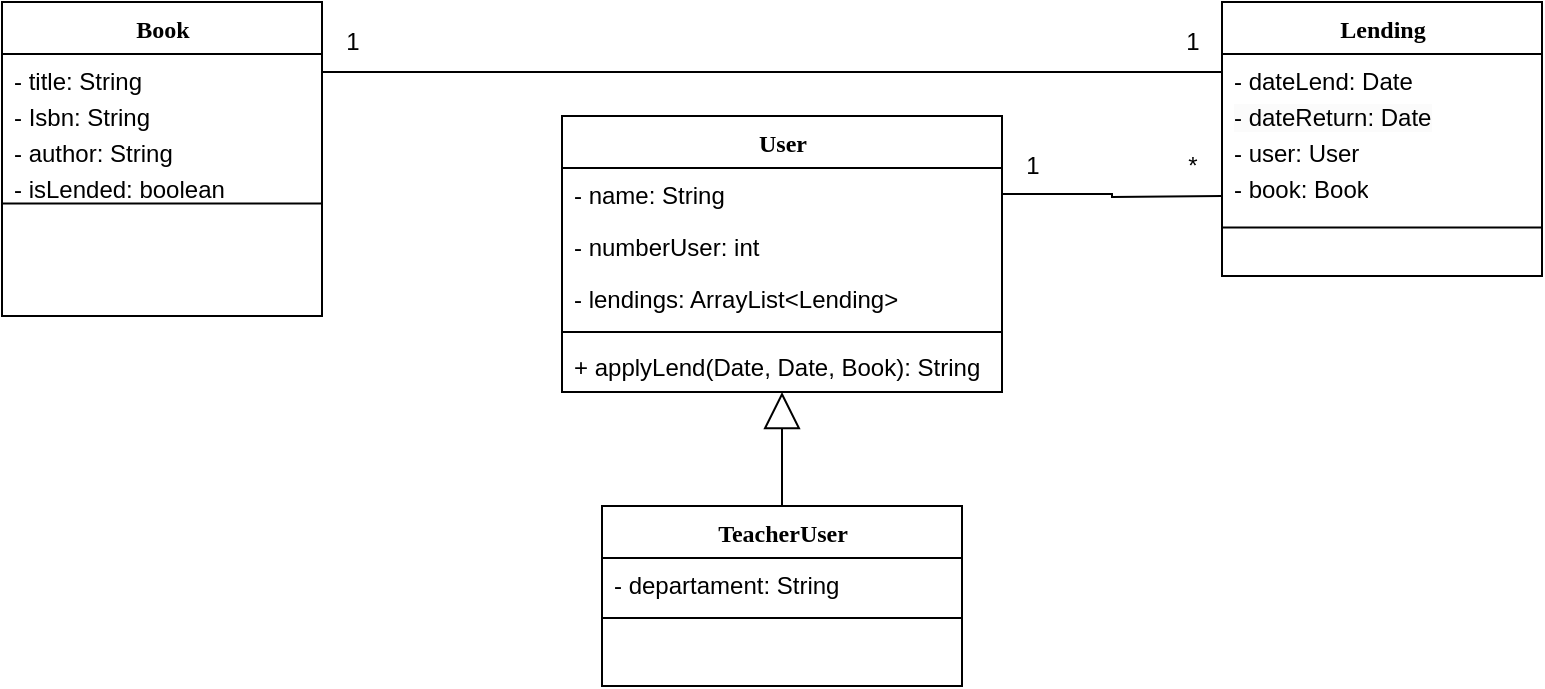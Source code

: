 <mxfile version="26.1.1">
  <diagram name="Page-1" id="9f46799a-70d6-7492-0946-bef42562c5a5">
    <mxGraphModel dx="977" dy="535" grid="1" gridSize="10" guides="1" tooltips="1" connect="1" arrows="1" fold="1" page="1" pageScale="1" pageWidth="1100" pageHeight="850" background="none" math="0" shadow="0">
      <root>
        <mxCell id="0" />
        <mxCell id="1" parent="0" />
        <mxCell id="78961159f06e98e8-30" value="User" style="swimlane;html=1;fontStyle=1;align=center;verticalAlign=top;childLayout=stackLayout;horizontal=1;startSize=26;horizontalStack=0;resizeParent=1;resizeLast=0;collapsible=1;marginBottom=0;swimlaneFillColor=#ffffff;rounded=0;shadow=0;comic=0;labelBackgroundColor=none;strokeWidth=1;fillColor=none;fontFamily=Verdana;fontSize=12" parent="1" vertex="1">
          <mxGeometry x="440" y="140" width="220" height="138" as="geometry" />
        </mxCell>
        <mxCell id="78961159f06e98e8-31" value="- name: String" style="text;html=1;strokeColor=none;fillColor=none;align=left;verticalAlign=top;spacingLeft=4;spacingRight=4;whiteSpace=wrap;overflow=hidden;rotatable=0;points=[[0,0.5],[1,0.5]];portConstraint=eastwest;" parent="78961159f06e98e8-30" vertex="1">
          <mxGeometry y="26" width="220" height="26" as="geometry" />
        </mxCell>
        <mxCell id="78961159f06e98e8-32" value="- numberUser: int" style="text;html=1;strokeColor=none;fillColor=none;align=left;verticalAlign=top;spacingLeft=4;spacingRight=4;whiteSpace=wrap;overflow=hidden;rotatable=0;points=[[0,0.5],[1,0.5]];portConstraint=eastwest;" parent="78961159f06e98e8-30" vertex="1">
          <mxGeometry y="52" width="220" height="26" as="geometry" />
        </mxCell>
        <mxCell id="bMRPsWuDRkoLST-eiOJf-45" value="- lendings: ArrayList&amp;lt;Lending&amp;gt;" style="text;html=1;strokeColor=none;fillColor=none;align=left;verticalAlign=top;spacingLeft=4;spacingRight=4;whiteSpace=wrap;overflow=hidden;rotatable=0;points=[[0,0.5],[1,0.5]];portConstraint=eastwest;" vertex="1" parent="78961159f06e98e8-30">
          <mxGeometry y="78" width="220" height="26" as="geometry" />
        </mxCell>
        <mxCell id="78961159f06e98e8-38" value="" style="line;html=1;strokeWidth=1;fillColor=none;align=left;verticalAlign=middle;spacingTop=-1;spacingLeft=3;spacingRight=3;rotatable=0;labelPosition=right;points=[];portConstraint=eastwest;" parent="78961159f06e98e8-30" vertex="1">
          <mxGeometry y="104" width="220" height="8" as="geometry" />
        </mxCell>
        <mxCell id="78961159f06e98e8-39" value="+ applyLend(Date, Date, Book): String" style="text;html=1;strokeColor=none;fillColor=none;align=left;verticalAlign=top;spacingLeft=4;spacingRight=4;whiteSpace=wrap;overflow=hidden;rotatable=0;points=[[0,0.5],[1,0.5]];portConstraint=eastwest;" parent="78961159f06e98e8-30" vertex="1">
          <mxGeometry y="112" width="220" height="26" as="geometry" />
        </mxCell>
        <mxCell id="78961159f06e98e8-128" style="edgeStyle=orthogonalEdgeStyle;html=1;labelBackgroundColor=none;startFill=0;startSize=8;endArrow=block;endFill=0;endSize=16;fontFamily=Verdana;fontSize=12;exitX=0.5;exitY=0;exitDx=0;exitDy=0;entryX=0.5;entryY=1;entryDx=0;entryDy=0;" parent="1" source="bMRPsWuDRkoLST-eiOJf-1" target="78961159f06e98e8-30" edge="1">
          <mxGeometry relative="1" as="geometry">
            <Array as="points" />
            <mxPoint x="440" y="510" as="sourcePoint" />
            <mxPoint x="520" y="430" as="targetPoint" />
          </mxGeometry>
        </mxCell>
        <mxCell id="bMRPsWuDRkoLST-eiOJf-1" value="TeacherUser" style="swimlane;html=1;fontStyle=1;align=center;verticalAlign=top;childLayout=stackLayout;horizontal=1;startSize=26;horizontalStack=0;resizeParent=1;resizeLast=0;collapsible=1;marginBottom=0;swimlaneFillColor=#ffffff;rounded=0;shadow=0;comic=0;labelBackgroundColor=none;strokeWidth=1;fillColor=none;fontFamily=Verdana;fontSize=12" vertex="1" parent="1">
          <mxGeometry x="460" y="335" width="180" height="90" as="geometry" />
        </mxCell>
        <mxCell id="bMRPsWuDRkoLST-eiOJf-7" value="- departament: String" style="text;html=1;strokeColor=none;fillColor=none;align=left;verticalAlign=top;spacingLeft=4;spacingRight=4;whiteSpace=wrap;overflow=hidden;rotatable=0;points=[[0,0.5],[1,0.5]];portConstraint=eastwest;" vertex="1" parent="bMRPsWuDRkoLST-eiOJf-1">
          <mxGeometry y="26" width="180" height="26" as="geometry" />
        </mxCell>
        <mxCell id="bMRPsWuDRkoLST-eiOJf-9" value="" style="line;html=1;strokeWidth=1;fillColor=none;align=left;verticalAlign=middle;spacingTop=-1;spacingLeft=3;spacingRight=3;rotatable=0;labelPosition=right;points=[];portConstraint=eastwest;" vertex="1" parent="bMRPsWuDRkoLST-eiOJf-1">
          <mxGeometry y="52" width="180" height="8" as="geometry" />
        </mxCell>
        <mxCell id="bMRPsWuDRkoLST-eiOJf-21" style="edgeStyle=orthogonalEdgeStyle;rounded=0;orthogonalLoop=1;jettySize=auto;html=1;exitX=1;exitY=0.5;exitDx=0;exitDy=0;entryX=0;entryY=0.5;entryDx=0;entryDy=0;endArrow=none;startFill=0;" edge="1" parent="1" source="78961159f06e98e8-21" target="78961159f06e98e8-44">
          <mxGeometry relative="1" as="geometry" />
        </mxCell>
        <mxCell id="bMRPsWuDRkoLST-eiOJf-22" value="" style="group" vertex="1" connectable="0" parent="1">
          <mxGeometry x="160" y="83" width="190" height="157" as="geometry" />
        </mxCell>
        <mxCell id="78961159f06e98e8-17" value="Book" style="swimlane;html=1;fontStyle=1;align=center;verticalAlign=top;childLayout=stackLayout;horizontal=1;startSize=26;horizontalStack=0;resizeParent=1;resizeLast=0;collapsible=1;marginBottom=0;swimlaneFillColor=#ffffff;rounded=0;shadow=0;comic=0;labelBackgroundColor=none;strokeWidth=1;fillColor=none;fontFamily=Verdana;fontSize=12" parent="bMRPsWuDRkoLST-eiOJf-22" vertex="1">
          <mxGeometry width="160" height="157" as="geometry" />
        </mxCell>
        <mxCell id="78961159f06e98e8-21" value="- title: String" style="text;html=1;strokeColor=none;fillColor=none;align=left;verticalAlign=top;spacingLeft=4;spacingRight=4;whiteSpace=wrap;overflow=hidden;rotatable=0;points=[[0,0.5],[1,0.5]];portConstraint=eastwest;" parent="78961159f06e98e8-17" vertex="1">
          <mxGeometry y="26" width="160" height="17.982" as="geometry" />
        </mxCell>
        <mxCell id="78961159f06e98e8-23" value="- Isbn: String" style="text;html=1;strokeColor=none;fillColor=none;align=left;verticalAlign=top;spacingLeft=4;spacingRight=4;whiteSpace=wrap;overflow=hidden;rotatable=0;points=[[0,0.5],[1,0.5]];portConstraint=eastwest;" parent="78961159f06e98e8-17" vertex="1">
          <mxGeometry y="43.982" width="160" height="17.982" as="geometry" />
        </mxCell>
        <mxCell id="78961159f06e98e8-25" value="- author: String" style="text;html=1;strokeColor=none;fillColor=none;align=left;verticalAlign=top;spacingLeft=4;spacingRight=4;whiteSpace=wrap;overflow=hidden;rotatable=0;points=[[0,0.5],[1,0.5]];portConstraint=eastwest;" parent="78961159f06e98e8-17" vertex="1">
          <mxGeometry y="61.965" width="160" height="17.982" as="geometry" />
        </mxCell>
        <mxCell id="78961159f06e98e8-26" value="- isLended: boolean" style="text;html=1;strokeColor=none;fillColor=none;align=left;verticalAlign=top;spacingLeft=4;spacingRight=4;whiteSpace=wrap;overflow=hidden;rotatable=0;points=[[0,0.5],[1,0.5]];portConstraint=eastwest;" parent="78961159f06e98e8-17" vertex="1">
          <mxGeometry y="79.947" width="160" height="17.982" as="geometry" />
        </mxCell>
        <mxCell id="78961159f06e98e8-19" value="" style="line;html=1;strokeWidth=1;fillColor=none;align=left;verticalAlign=middle;spacingTop=-1;spacingLeft=3;spacingRight=3;rotatable=0;labelPosition=right;points=[];portConstraint=eastwest;" parent="78961159f06e98e8-17" vertex="1">
          <mxGeometry y="97.93" width="160" height="5.533" as="geometry" />
        </mxCell>
        <mxCell id="bMRPsWuDRkoLST-eiOJf-15" value="1" style="text;html=1;align=center;verticalAlign=middle;resizable=0;points=[];autosize=1;strokeColor=none;fillColor=none;" vertex="1" parent="bMRPsWuDRkoLST-eiOJf-22">
          <mxGeometry x="160" y="4.841" width="30" height="30" as="geometry" />
        </mxCell>
        <mxCell id="bMRPsWuDRkoLST-eiOJf-23" value="" style="group" vertex="1" connectable="0" parent="1">
          <mxGeometry x="740" y="83" width="190" height="137" as="geometry" />
        </mxCell>
        <mxCell id="78961159f06e98e8-43" value="Lending" style="swimlane;html=1;fontStyle=1;align=center;verticalAlign=top;childLayout=stackLayout;horizontal=1;startSize=26;horizontalStack=0;resizeParent=1;resizeLast=0;collapsible=1;marginBottom=0;swimlaneFillColor=#ffffff;rounded=0;shadow=0;comic=0;labelBackgroundColor=none;strokeWidth=1;fillColor=none;fontFamily=Verdana;fontSize=12" parent="bMRPsWuDRkoLST-eiOJf-23" vertex="1">
          <mxGeometry x="30" width="160" height="137" as="geometry" />
        </mxCell>
        <mxCell id="78961159f06e98e8-44" value="- dateLend: Date" style="text;html=1;strokeColor=none;fillColor=none;align=left;verticalAlign=top;spacingLeft=4;spacingRight=4;whiteSpace=wrap;overflow=hidden;rotatable=0;points=[[0,0.5],[1,0.5]];portConstraint=eastwest;" parent="78961159f06e98e8-43" vertex="1">
          <mxGeometry y="26" width="160" height="18.081" as="geometry" />
        </mxCell>
        <mxCell id="bMRPsWuDRkoLST-eiOJf-46" value="&lt;span style=&quot;color: rgb(0, 0, 0); font-family: Helvetica; font-size: 12px; font-style: normal; font-variant-ligatures: normal; font-variant-caps: normal; font-weight: 400; letter-spacing: normal; orphans: 2; text-align: left; text-indent: 0px; text-transform: none; widows: 2; word-spacing: 0px; -webkit-text-stroke-width: 0px; white-space: normal; background-color: rgb(251, 251, 251); text-decoration-thickness: initial; text-decoration-style: initial; text-decoration-color: initial; display: inline !important; float: none;&quot;&gt;- dateReturn: Date&lt;/span&gt;" style="text;html=1;strokeColor=none;fillColor=none;align=left;verticalAlign=top;spacingLeft=4;spacingRight=4;whiteSpace=wrap;overflow=hidden;rotatable=0;points=[[0,0.5],[1,0.5]];portConstraint=eastwest;" vertex="1" parent="78961159f06e98e8-43">
          <mxGeometry y="44.081" width="160" height="18.081" as="geometry" />
        </mxCell>
        <mxCell id="bMRPsWuDRkoLST-eiOJf-48" value="- user: User" style="text;html=1;strokeColor=none;fillColor=none;align=left;verticalAlign=top;spacingLeft=4;spacingRight=4;whiteSpace=wrap;overflow=hidden;rotatable=0;points=[[0,0.5],[1,0.5]];portConstraint=eastwest;" vertex="1" parent="78961159f06e98e8-43">
          <mxGeometry y="62.162" width="160" height="18.081" as="geometry" />
        </mxCell>
        <mxCell id="bMRPsWuDRkoLST-eiOJf-47" value="- book: Book" style="text;html=1;strokeColor=none;fillColor=none;align=left;verticalAlign=top;spacingLeft=4;spacingRight=4;whiteSpace=wrap;overflow=hidden;rotatable=0;points=[[0,0.5],[1,0.5]];portConstraint=eastwest;" vertex="1" parent="78961159f06e98e8-43">
          <mxGeometry y="80.244" width="160" height="29.76" as="geometry" />
        </mxCell>
        <mxCell id="78961159f06e98e8-51" value="" style="line;html=1;strokeWidth=1;fillColor=none;align=left;verticalAlign=middle;spacingTop=-1;spacingLeft=3;spacingRight=3;rotatable=0;labelPosition=right;points=[];portConstraint=eastwest;" parent="78961159f06e98e8-43" vertex="1">
          <mxGeometry y="110.004" width="160" height="5.563" as="geometry" />
        </mxCell>
        <mxCell id="bMRPsWuDRkoLST-eiOJf-14" value="1" style="text;html=1;align=center;verticalAlign=middle;resizable=0;points=[];autosize=1;strokeColor=none;fillColor=none;" vertex="1" parent="bMRPsWuDRkoLST-eiOJf-23">
          <mxGeometry y="4.868" width="30" height="30" as="geometry" />
        </mxCell>
        <mxCell id="bMRPsWuDRkoLST-eiOJf-37" value="*" style="text;html=1;align=center;verticalAlign=middle;resizable=0;points=[];autosize=1;strokeColor=none;fillColor=none;" vertex="1" parent="bMRPsWuDRkoLST-eiOJf-23">
          <mxGeometry y="67.004" width="30" height="30" as="geometry" />
        </mxCell>
        <mxCell id="bMRPsWuDRkoLST-eiOJf-33" style="edgeStyle=orthogonalEdgeStyle;rounded=0;orthogonalLoop=1;jettySize=auto;html=1;exitX=1;exitY=0.5;exitDx=0;exitDy=0;endArrow=none;startFill=0;" edge="1" parent="1" source="78961159f06e98e8-31">
          <mxGeometry relative="1" as="geometry">
            <mxPoint x="770" y="180" as="targetPoint" />
          </mxGeometry>
        </mxCell>
        <mxCell id="bMRPsWuDRkoLST-eiOJf-38" value="1" style="text;html=1;align=center;verticalAlign=middle;resizable=0;points=[];autosize=1;strokeColor=none;fillColor=none;" vertex="1" parent="1">
          <mxGeometry x="660" y="150" width="30" height="30" as="geometry" />
        </mxCell>
      </root>
    </mxGraphModel>
  </diagram>
</mxfile>

